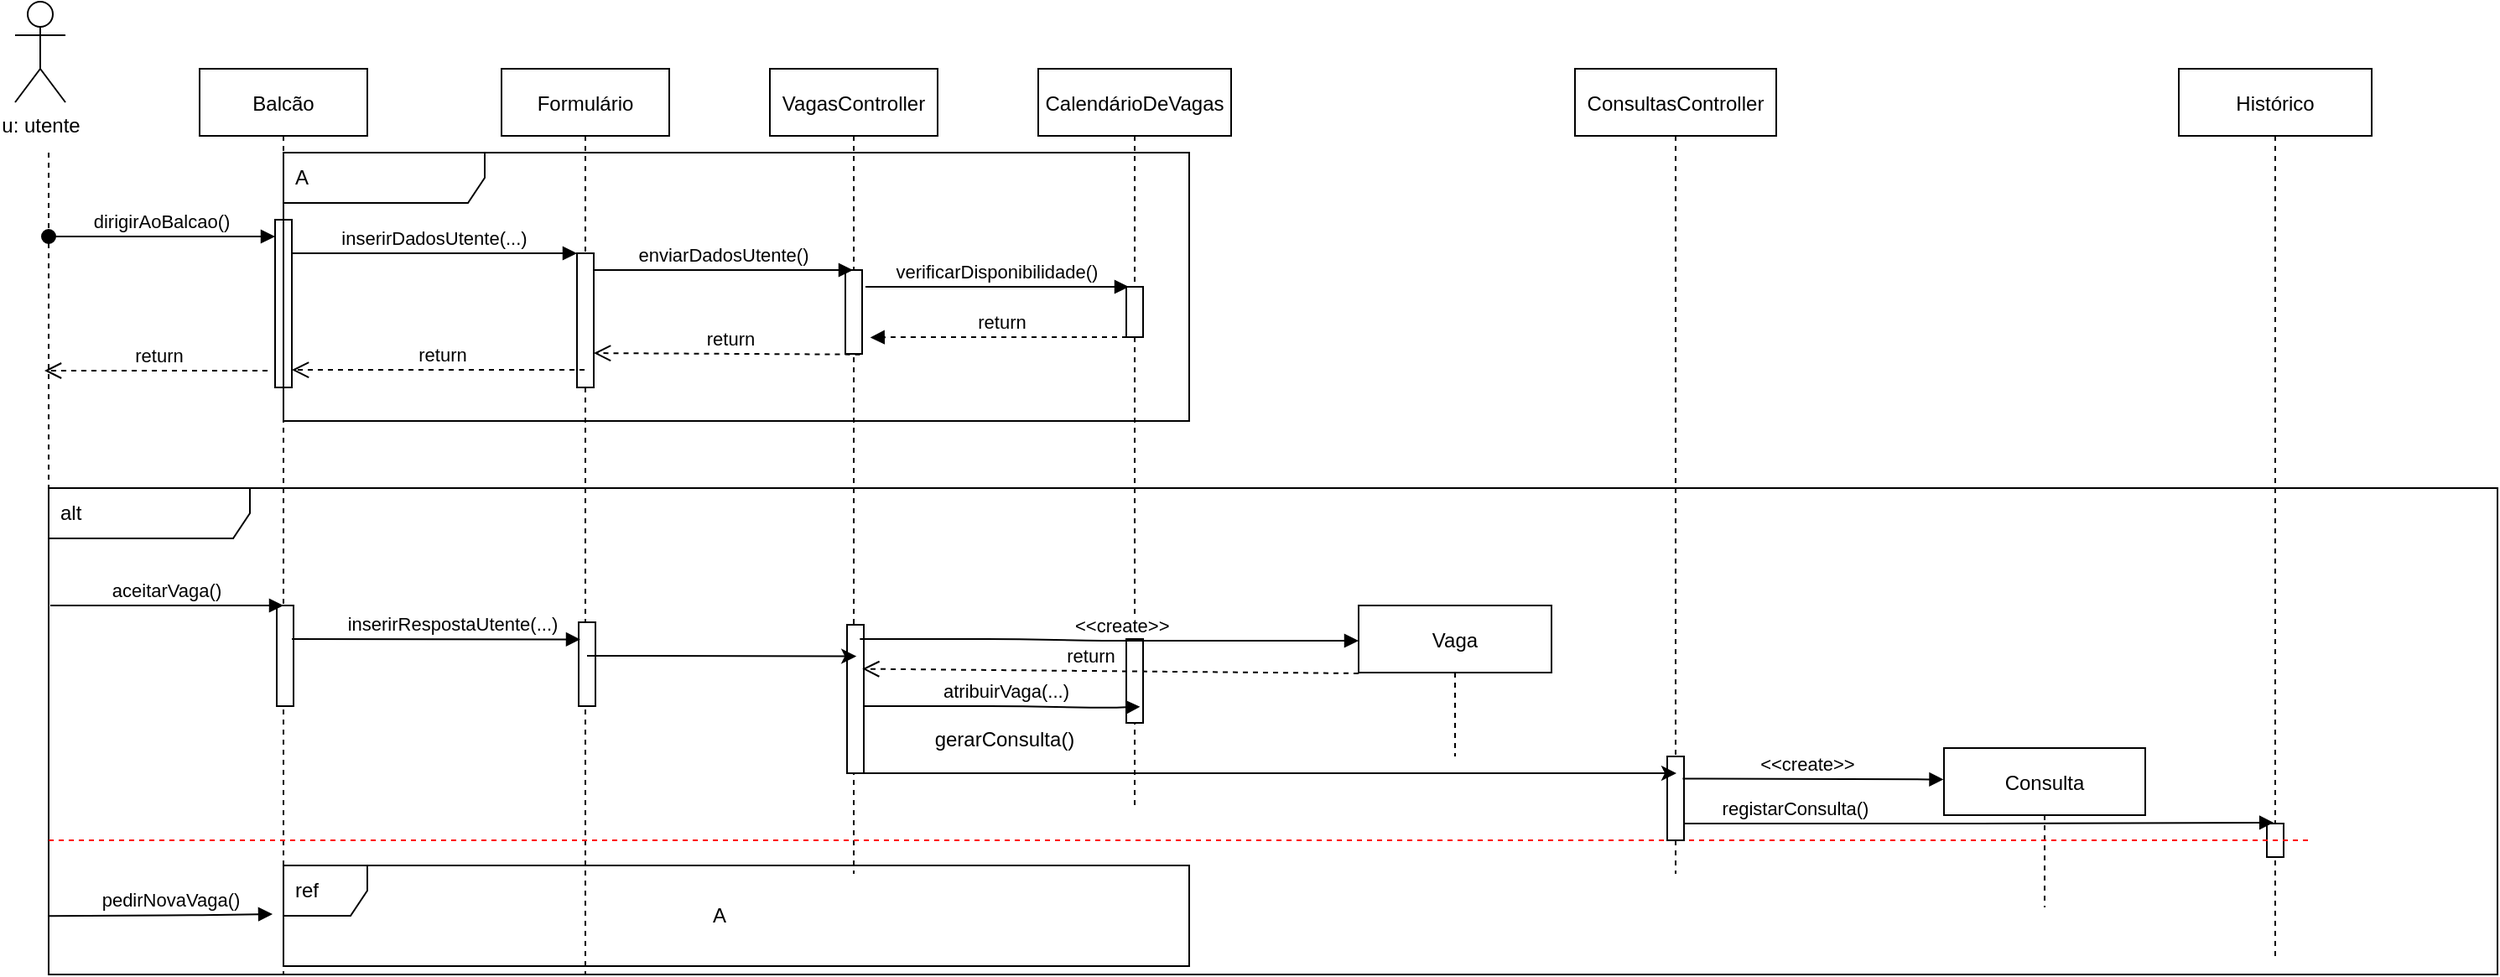 <mxfile version="14.2.7" type="device"><diagram id="NlwEoYynUiBChtyfcDG6" name="Página-1"><mxGraphModel dx="469" dy="162" grid="1" gridSize="10" guides="1" tooltips="1" connect="1" arrows="1" fold="1" page="1" pageScale="1" pageWidth="827" pageHeight="1169" math="0" shadow="0"><root><mxCell id="0"/><mxCell id="1" parent="0"/><mxCell id="WbaCJ_Oatr_zz00gZo9b-57" value="alt" style="shape=umlFrame;whiteSpace=wrap;html=1;width=120;height=30;boundedLbl=1;verticalAlign=middle;align=left;spacingLeft=5;" parent="1" vertex="1"><mxGeometry x="40" y="330" width="1460" height="290" as="geometry"/></mxCell><mxCell id="WbaCJ_Oatr_zz00gZo9b-1" value="Balcão" style="shape=umlLifeline;perimeter=lifelinePerimeter;container=1;collapsible=0;recursiveResize=0;rounded=0;shadow=0;strokeWidth=1;" parent="1" vertex="1"><mxGeometry x="130" y="80" width="100" height="540" as="geometry"/></mxCell><mxCell id="WbaCJ_Oatr_zz00gZo9b-2" value="" style="points=[];perimeter=orthogonalPerimeter;rounded=0;shadow=0;strokeWidth=1;" parent="WbaCJ_Oatr_zz00gZo9b-1" vertex="1"><mxGeometry x="45" y="100" width="10" height="90" as="geometry"/></mxCell><mxCell id="WbaCJ_Oatr_zz00gZo9b-3" value="dirigirAoBalcao()" style="verticalAlign=bottom;startArrow=oval;endArrow=block;startSize=8;shadow=0;strokeWidth=1;" parent="WbaCJ_Oatr_zz00gZo9b-1" target="WbaCJ_Oatr_zz00gZo9b-2" edge="1"><mxGeometry relative="1" as="geometry"><mxPoint x="-90" y="100" as="sourcePoint"/><Array as="points"><mxPoint x="20" y="100"/></Array></mxGeometry></mxCell><mxCell id="WbaCJ_Oatr_zz00gZo9b-4" value="" style="points=[];perimeter=orthogonalPerimeter;rounded=0;shadow=0;strokeWidth=1;" parent="WbaCJ_Oatr_zz00gZo9b-1" vertex="1"><mxGeometry x="45" y="90" width="10" height="100" as="geometry"/></mxCell><mxCell id="WbaCJ_Oatr_zz00gZo9b-44" value="" style="points=[];perimeter=orthogonalPerimeter;rounded=0;shadow=0;strokeWidth=1;" parent="WbaCJ_Oatr_zz00gZo9b-1" vertex="1"><mxGeometry x="46" y="320" width="10" height="60" as="geometry"/></mxCell><mxCell id="WbaCJ_Oatr_zz00gZo9b-6" value="Formulário" style="shape=umlLifeline;perimeter=lifelinePerimeter;container=1;collapsible=0;recursiveResize=0;rounded=0;shadow=0;strokeWidth=1;" parent="1" vertex="1"><mxGeometry x="310" y="80" width="100" height="540" as="geometry"/></mxCell><mxCell id="WbaCJ_Oatr_zz00gZo9b-7" value="" style="points=[];perimeter=orthogonalPerimeter;rounded=0;shadow=0;strokeWidth=1;" parent="WbaCJ_Oatr_zz00gZo9b-6" vertex="1"><mxGeometry x="45" y="110" width="10" height="80" as="geometry"/></mxCell><mxCell id="WbaCJ_Oatr_zz00gZo9b-48" value="" style="points=[];perimeter=orthogonalPerimeter;rounded=0;shadow=0;strokeWidth=1;" parent="WbaCJ_Oatr_zz00gZo9b-6" vertex="1"><mxGeometry x="46" y="330" width="10" height="50" as="geometry"/></mxCell><mxCell id="WbaCJ_Oatr_zz00gZo9b-37" value="return" style="verticalAlign=bottom;endArrow=open;dashed=1;endSize=8;shadow=0;strokeWidth=1;exitX=0.875;exitY=1.007;exitDx=0;exitDy=0;exitPerimeter=0;entryX=1.412;entryY=0.238;entryDx=0;entryDy=0;entryPerimeter=0;" parent="WbaCJ_Oatr_zz00gZo9b-6" source="WbaCJ_Oatr_zz00gZo9b-11" edge="1"><mxGeometry x="-0.029" relative="1" as="geometry"><mxPoint x="55.0" y="169.52" as="targetPoint"/><mxPoint x="382.06" y="170" as="sourcePoint"/><Array as="points"/><mxPoint as="offset"/></mxGeometry></mxCell><mxCell id="WbaCJ_Oatr_zz00gZo9b-8" value="inserirDadosUtente(...)" style="verticalAlign=bottom;endArrow=block;entryX=0;entryY=0;shadow=0;strokeWidth=1;" parent="1" source="WbaCJ_Oatr_zz00gZo9b-2" target="WbaCJ_Oatr_zz00gZo9b-7" edge="1"><mxGeometry relative="1" as="geometry"><mxPoint x="275" y="190" as="sourcePoint"/></mxGeometry></mxCell><mxCell id="WbaCJ_Oatr_zz00gZo9b-9" value="u: utente" style="shape=umlActor;verticalLabelPosition=bottom;verticalAlign=top;html=1;" parent="1" vertex="1"><mxGeometry x="20" y="40" width="30" height="60" as="geometry"/></mxCell><mxCell id="WbaCJ_Oatr_zz00gZo9b-10" value="VagasController" style="shape=umlLifeline;perimeter=lifelinePerimeter;container=1;collapsible=0;recursiveResize=0;rounded=0;shadow=0;strokeWidth=1;" parent="1" vertex="1"><mxGeometry x="470" y="80" width="100" height="480" as="geometry"/></mxCell><mxCell id="WbaCJ_Oatr_zz00gZo9b-11" value="" style="points=[];perimeter=orthogonalPerimeter;rounded=0;shadow=0;strokeWidth=1;" parent="WbaCJ_Oatr_zz00gZo9b-10" vertex="1"><mxGeometry x="45" y="120" width="10" height="50" as="geometry"/></mxCell><mxCell id="Fc7_eL2ZZL-6PrtLKT2J-5" value="" style="points=[];perimeter=orthogonalPerimeter;rounded=0;shadow=0;strokeWidth=1;" parent="WbaCJ_Oatr_zz00gZo9b-10" vertex="1"><mxGeometry x="46" y="331.5" width="10" height="88.5" as="geometry"/></mxCell><mxCell id="WbaCJ_Oatr_zz00gZo9b-12" value="CalendárioDeVagas" style="shape=umlLifeline;perimeter=lifelinePerimeter;container=1;collapsible=0;recursiveResize=0;rounded=0;shadow=0;strokeWidth=1;" parent="1" vertex="1"><mxGeometry x="630" y="80" width="115" height="440" as="geometry"/></mxCell><mxCell id="WbaCJ_Oatr_zz00gZo9b-13" value="" style="points=[];perimeter=orthogonalPerimeter;rounded=0;shadow=0;strokeWidth=1;" parent="WbaCJ_Oatr_zz00gZo9b-12" vertex="1"><mxGeometry x="52.5" y="130" width="10" height="30" as="geometry"/></mxCell><mxCell id="Fc7_eL2ZZL-6PrtLKT2J-14" value="" style="points=[];perimeter=orthogonalPerimeter;rounded=0;shadow=0;strokeWidth=1;" parent="WbaCJ_Oatr_zz00gZo9b-12" vertex="1"><mxGeometry x="52.5" y="340" width="10" height="50" as="geometry"/></mxCell><mxCell id="WbaCJ_Oatr_zz00gZo9b-14" value="enviarDadosUtente()" style="verticalAlign=bottom;endArrow=block;shadow=0;strokeWidth=1;" parent="1" source="WbaCJ_Oatr_zz00gZo9b-7" edge="1"><mxGeometry relative="1" as="geometry"><mxPoint x="370" y="199" as="sourcePoint"/><mxPoint x="519.5" y="200.0" as="targetPoint"/><Array as="points"><mxPoint x="390" y="200"/></Array></mxGeometry></mxCell><mxCell id="WbaCJ_Oatr_zz00gZo9b-15" value="return" style="verticalAlign=bottom;endArrow=block;shadow=0;strokeWidth=1;endFill=1;entryX=1.086;entryY=0.005;entryDx=0;entryDy=0;entryPerimeter=0;dashed=1;" parent="1" edge="1"><mxGeometry x="-0.029" relative="1" as="geometry"><mxPoint x="529.86" y="240.2" as="targetPoint"/><mxPoint x="683" y="240" as="sourcePoint"/><Array as="points"><mxPoint x="546" y="240"/></Array><mxPoint as="offset"/></mxGeometry></mxCell><mxCell id="WbaCJ_Oatr_zz00gZo9b-16" value="verificarDisponibilidade()" style="verticalAlign=bottom;endArrow=block;shadow=0;strokeWidth=1;entryX=0.75;entryY=0;entryDx=0;entryDy=0;entryPerimeter=0;" parent="1" edge="1"><mxGeometry relative="1" as="geometry"><mxPoint x="527" y="210" as="sourcePoint"/><mxPoint x="684" y="210" as="targetPoint"/></mxGeometry></mxCell><mxCell id="WbaCJ_Oatr_zz00gZo9b-23" value="" style="endArrow=none;html=1;dashed=1;" parent="1" edge="1"><mxGeometry width="50" height="50" relative="1" as="geometry"><mxPoint x="40" y="130" as="sourcePoint"/><mxPoint x="40" y="560" as="targetPoint"/></mxGeometry></mxCell><mxCell id="WbaCJ_Oatr_zz00gZo9b-24" value="Consulta" style="shape=umlLifeline;perimeter=lifelinePerimeter;container=1;collapsible=0;recursiveResize=0;rounded=0;shadow=0;strokeWidth=1;" parent="1" vertex="1"><mxGeometry x="1170" y="485" width="120" height="95" as="geometry"/></mxCell><mxCell id="WbaCJ_Oatr_zz00gZo9b-28" value="Histórico" style="shape=umlLifeline;perimeter=lifelinePerimeter;container=1;collapsible=0;recursiveResize=0;rounded=0;shadow=0;strokeWidth=1;" parent="1" vertex="1"><mxGeometry x="1310" y="80" width="115" height="530" as="geometry"/></mxCell><mxCell id="WbaCJ_Oatr_zz00gZo9b-29" value="" style="points=[];perimeter=orthogonalPerimeter;rounded=0;shadow=0;strokeWidth=1;" parent="WbaCJ_Oatr_zz00gZo9b-28" vertex="1"><mxGeometry x="52.5" y="450" width="10" height="20" as="geometry"/></mxCell><mxCell id="WbaCJ_Oatr_zz00gZo9b-31" value="registarConsulta()" style="verticalAlign=bottom;endArrow=block;shadow=0;strokeWidth=1;entryX=0.492;entryY=0.848;entryDx=0;entryDy=0;entryPerimeter=0;" parent="1" target="WbaCJ_Oatr_zz00gZo9b-28" edge="1"><mxGeometry x="-0.623" relative="1" as="geometry"><mxPoint x="1015" y="530" as="sourcePoint"/><mxPoint x="1360" y="530" as="targetPoint"/><Array as="points"><mxPoint x="1180" y="530"/></Array><mxPoint as="offset"/></mxGeometry></mxCell><mxCell id="WbaCJ_Oatr_zz00gZo9b-34" value="atribuirVaga(...)" style="verticalAlign=bottom;endArrow=block;shadow=0;strokeWidth=1;entryX=0.519;entryY=0.509;entryDx=0;entryDy=0;entryPerimeter=0;" parent="1" edge="1"><mxGeometry x="0.032" relative="1" as="geometry"><mxPoint x="526" y="460" as="sourcePoint"/><mxPoint x="690.685" y="460.41" as="targetPoint"/><Array as="points"><mxPoint x="611" y="460"/><mxPoint x="671" y="461"/></Array><mxPoint as="offset"/></mxGeometry></mxCell><mxCell id="WbaCJ_Oatr_zz00gZo9b-36" value="return" style="verticalAlign=bottom;endArrow=open;dashed=1;endSize=8;shadow=0;strokeWidth=1;" parent="1" edge="1"><mxGeometry x="-0.029" relative="1" as="geometry"><mxPoint x="37.5" y="260" as="targetPoint"/><mxPoint x="170.5" y="260" as="sourcePoint"/><Array as="points"/><mxPoint as="offset"/></mxGeometry></mxCell><mxCell id="WbaCJ_Oatr_zz00gZo9b-39" value="inserirRespostaUtente(...)" style="verticalAlign=bottom;endArrow=block;shadow=0;strokeWidth=1;entryX=0.1;entryY=0.11;entryDx=0;entryDy=0;entryPerimeter=0;" parent="1" edge="1"><mxGeometry x="0.116" relative="1" as="geometry"><mxPoint x="185" y="420" as="sourcePoint"/><mxPoint x="357" y="420.2" as="targetPoint"/><mxPoint as="offset"/></mxGeometry></mxCell><mxCell id="WbaCJ_Oatr_zz00gZo9b-40" value="aceitarVaga()" style="verticalAlign=bottom;endArrow=block;shadow=0;strokeWidth=1;entryX=0.4;entryY=0;entryDx=0;entryDy=0;entryPerimeter=0;" parent="1" target="WbaCJ_Oatr_zz00gZo9b-44" edge="1"><mxGeometry relative="1" as="geometry"><mxPoint x="41" y="400" as="sourcePoint"/><mxPoint x="171" y="420" as="targetPoint"/></mxGeometry></mxCell><mxCell id="WbaCJ_Oatr_zz00gZo9b-46" value="pedirNovaVaga()" style="verticalAlign=bottom;endArrow=block;shadow=0;strokeWidth=1;entryX=-0.012;entryY=0.483;entryDx=0;entryDy=0;entryPerimeter=0;" parent="1" target="Fc7_eL2ZZL-6PrtLKT2J-30" edge="1"><mxGeometry x="0.091" relative="1" as="geometry"><mxPoint x="40" y="585.16" as="sourcePoint"/><mxPoint x="176.51" y="585.08" as="targetPoint"/><mxPoint as="offset"/><Array as="points"><mxPoint x="120" y="584.66"/><mxPoint x="130" y="584.66"/></Array></mxGeometry></mxCell><mxCell id="WbaCJ_Oatr_zz00gZo9b-56" value="" style="endArrow=none;dashed=1;html=1;strokeColor=#FF0000;" parent="1" edge="1"><mxGeometry width="50" height="50" relative="1" as="geometry"><mxPoint x="40" y="540" as="sourcePoint"/><mxPoint x="1389" y="540" as="targetPoint"/></mxGeometry></mxCell><mxCell id="Fc7_eL2ZZL-6PrtLKT2J-4" style="edgeStyle=orthogonalEdgeStyle;rounded=0;orthogonalLoop=1;jettySize=auto;html=1;entryX=0.506;entryY=0.486;entryDx=0;entryDy=0;entryPerimeter=0;" parent="1" edge="1"><mxGeometry relative="1" as="geometry"><mxPoint x="371" y="430" as="sourcePoint"/><mxPoint x="521.6" y="430.28" as="targetPoint"/><Array as="points"><mxPoint x="361" y="430"/></Array></mxGeometry></mxCell><mxCell id="Fc7_eL2ZZL-6PrtLKT2J-11" value="Vaga" style="shape=umlLifeline;perimeter=lifelinePerimeter;container=1;collapsible=0;recursiveResize=0;rounded=0;shadow=0;strokeWidth=1;" parent="1" vertex="1"><mxGeometry x="821" y="400" width="115" height="90" as="geometry"/></mxCell><mxCell id="Fc7_eL2ZZL-6PrtLKT2J-13" value="&lt;&lt;create&gt;&gt;" style="verticalAlign=bottom;endArrow=block;shadow=0;strokeWidth=1;" parent="1" edge="1"><mxGeometry x="0.052" relative="1" as="geometry"><mxPoint x="523.66" y="420" as="sourcePoint"/><mxPoint x="821" y="421" as="targetPoint"/><Array as="points"><mxPoint x="608.66" y="420"/><mxPoint x="668.66" y="421"/></Array><mxPoint as="offset"/></mxGeometry></mxCell><mxCell id="Fc7_eL2ZZL-6PrtLKT2J-16" value="return" style="verticalAlign=bottom;endArrow=open;dashed=1;endSize=8;shadow=0;strokeWidth=1;exitX=0.118;exitY=0.444;exitDx=0;exitDy=0;exitPerimeter=0;entryX=0.914;entryY=0.297;entryDx=0;entryDy=0;entryPerimeter=0;" parent="1" target="Fc7_eL2ZZL-6PrtLKT2J-5" edge="1"><mxGeometry x="0.077" relative="1" as="geometry"><mxPoint x="530" y="443" as="targetPoint"/><mxPoint x="821" y="440.48" as="sourcePoint"/><Array as="points"/><mxPoint as="offset"/></mxGeometry></mxCell><mxCell id="Fc7_eL2ZZL-6PrtLKT2J-17" value="ConsultasController" style="shape=umlLifeline;perimeter=lifelinePerimeter;container=1;collapsible=0;recursiveResize=0;rounded=0;shadow=0;strokeWidth=1;" parent="1" vertex="1"><mxGeometry x="950" y="80" width="120" height="480" as="geometry"/></mxCell><mxCell id="Fc7_eL2ZZL-6PrtLKT2J-19" value="" style="points=[];perimeter=orthogonalPerimeter;rounded=0;shadow=0;strokeWidth=1;" parent="Fc7_eL2ZZL-6PrtLKT2J-17" vertex="1"><mxGeometry x="55" y="410" width="10" height="50" as="geometry"/></mxCell><mxCell id="Fc7_eL2ZZL-6PrtLKT2J-21" style="edgeStyle=orthogonalEdgeStyle;rounded=0;orthogonalLoop=1;jettySize=auto;html=1;" parent="1" source="Fc7_eL2ZZL-6PrtLKT2J-5" edge="1"><mxGeometry relative="1" as="geometry"><mxPoint x="1010.5" y="500.0" as="targetPoint"/><Array as="points"><mxPoint x="651" y="500"/><mxPoint x="651" y="500"/></Array></mxGeometry></mxCell><mxCell id="Fc7_eL2ZZL-6PrtLKT2J-26" value="gerarConsulta()" style="text;html=1;strokeColor=none;fillColor=none;align=center;verticalAlign=middle;whiteSpace=wrap;rounded=0;" parent="1" vertex="1"><mxGeometry x="590" y="470" width="40" height="20" as="geometry"/></mxCell><mxCell id="Fc7_eL2ZZL-6PrtLKT2J-28" value="return" style="verticalAlign=bottom;endArrow=open;dashed=1;endSize=8;shadow=0;strokeWidth=1;entryX=1.412;entryY=0.238;entryDx=0;entryDy=0;entryPerimeter=0;" parent="1" edge="1"><mxGeometry x="-0.029" relative="1" as="geometry"><mxPoint x="185" y="259.52" as="targetPoint"/><mxPoint x="359.5" y="259.52" as="sourcePoint"/><Array as="points"/><mxPoint as="offset"/></mxGeometry></mxCell><mxCell id="Fc7_eL2ZZL-6PrtLKT2J-29" value="A" style="shape=umlFrame;whiteSpace=wrap;html=1;width=120;height=30;boundedLbl=1;verticalAlign=middle;align=left;spacingLeft=5;" parent="1" vertex="1"><mxGeometry x="180" y="130" width="540" height="160" as="geometry"/></mxCell><mxCell id="Fc7_eL2ZZL-6PrtLKT2J-30" value="ref" style="shape=umlFrame;whiteSpace=wrap;html=1;width=50;height=30;boundedLbl=1;verticalAlign=middle;align=left;spacingLeft=5;" parent="1" vertex="1"><mxGeometry x="180" y="555" width="540" height="60" as="geometry"/></mxCell><mxCell id="Fc7_eL2ZZL-6PrtLKT2J-31" value="A" style="text;html=1;strokeColor=none;fillColor=none;align=center;verticalAlign=middle;whiteSpace=wrap;rounded=0;" parent="1" vertex="1"><mxGeometry x="420" y="575" width="40" height="20" as="geometry"/></mxCell><mxCell id="Fc7_eL2ZZL-6PrtLKT2J-20" value="&lt;&lt;create&gt;&gt;" style="verticalAlign=bottom;endArrow=block;shadow=0;strokeWidth=1;exitX=0.922;exitY=0.265;exitDx=0;exitDy=0;exitPerimeter=0;entryX=-0.002;entryY=0.197;entryDx=0;entryDy=0;entryPerimeter=0;" parent="1" source="Fc7_eL2ZZL-6PrtLKT2J-19" target="WbaCJ_Oatr_zz00gZo9b-24" edge="1"><mxGeometry x="-0.045" relative="1" as="geometry"><mxPoint x="976.66" y="500" as="sourcePoint"/><mxPoint x="1167" y="500" as="targetPoint"/><Array as="points"/><mxPoint as="offset"/></mxGeometry></mxCell></root></mxGraphModel></diagram></mxfile>